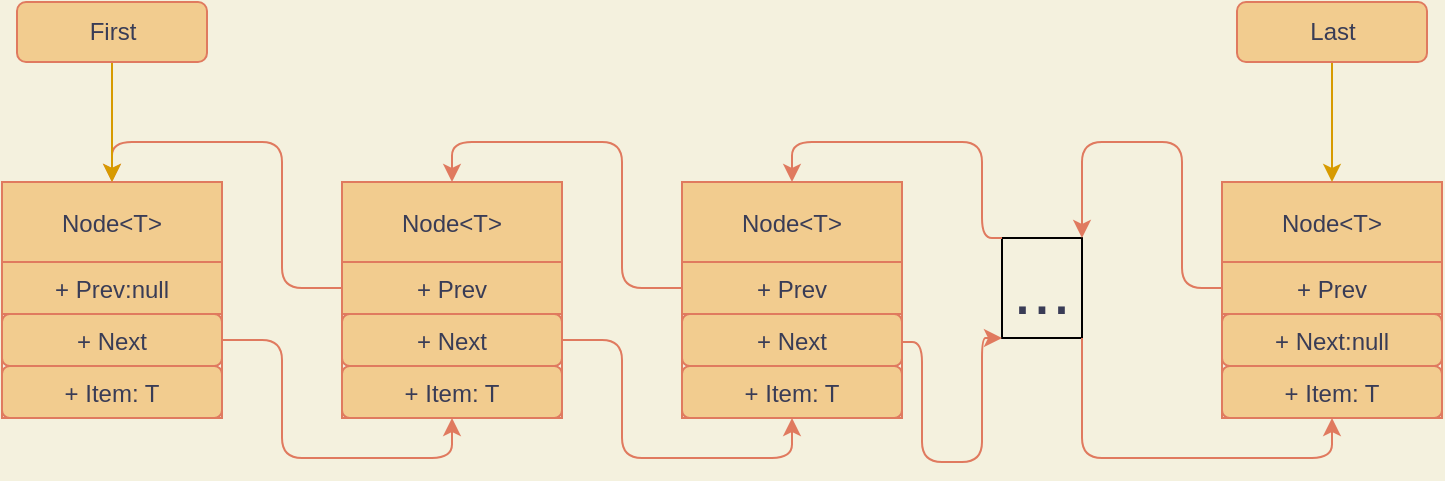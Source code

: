 <mxfile version="13.10.0" type="embed">
    <diagram id="svu7A4abwE1u3YDCmCy9" name="Page-1">
        <mxGraphModel dx="898" dy="624" grid="1" gridSize="10" guides="1" tooltips="1" connect="1" arrows="1" fold="1" page="1" pageScale="1" pageWidth="827" pageHeight="1169" background="#F4F1DE" math="0" shadow="0">
            <root>
                <mxCell id="0"/>
                <mxCell id="1" parent="0"/>
                <mxCell id="19" value="Node&lt;T&gt;" style="swimlane;fontStyle=0;childLayout=stackLayout;horizontal=1;startSize=40;fillColor=#F2CC8F;horizontalStack=0;resizeParent=1;resizeParentMax=0;resizeLast=0;collapsible=1;marginBottom=0;strokeColor=#E07A5F;sketch=0;fontColor=#393C56;" parent="1" vertex="1">
                    <mxGeometry x="50" y="210" width="110" height="118" as="geometry">
                        <mxRectangle x="50" y="210" width="80" height="40" as="alternateBounds"/>
                    </mxGeometry>
                </mxCell>
                <mxCell id="20" value="+ Prev:null" style="text;fillColor=#F2CC8F;align=center;verticalAlign=top;spacingLeft=4;spacingRight=4;overflow=hidden;rotatable=0;points=[[0,0.5],[1,0.5]];portConstraint=eastwest;strokeColor=#E07A5F;sketch=0;imageAspect=0;fontColor=#393C56;" parent="19" vertex="1">
                    <mxGeometry y="40" width="110" height="26" as="geometry"/>
                </mxCell>
                <mxCell id="21" value="+ Next" style="text;fillColor=#F2CC8F;align=center;verticalAlign=top;spacingLeft=4;spacingRight=4;overflow=hidden;rotatable=0;points=[[0,0.5],[1,0.5]];portConstraint=eastwest;strokeColor=#E07A5F;rounded=1;glass=0;sketch=0;imageAspect=0;perimeterSpacing=0;shadow=0;fontColor=#393C56;" parent="19" vertex="1">
                    <mxGeometry y="66" width="110" height="26" as="geometry"/>
                </mxCell>
                <mxCell id="22" value="+ Item: T" style="text;strokeColor=#E07A5F;fillColor=#F2CC8F;align=center;verticalAlign=top;spacingLeft=4;spacingRight=4;overflow=hidden;rotatable=0;points=[[0,0.5],[1,0.5]];portConstraint=eastwest;rounded=1;glass=0;sketch=0;imageAspect=0;fontColor=#393C56;" parent="19" vertex="1">
                    <mxGeometry y="92" width="110" height="26" as="geometry"/>
                </mxCell>
                <mxCell id="89" value="Node&lt;T&gt;" style="swimlane;fontStyle=0;childLayout=stackLayout;horizontal=1;startSize=40;fillColor=#F2CC8F;horizontalStack=0;resizeParent=1;resizeParentMax=0;resizeLast=0;collapsible=1;marginBottom=0;strokeColor=#E07A5F;sketch=0;fontColor=#393C56;" parent="1" vertex="1">
                    <mxGeometry x="220" y="210" width="110" height="118" as="geometry">
                        <mxRectangle x="220" y="210" width="80" height="40" as="alternateBounds"/>
                    </mxGeometry>
                </mxCell>
                <mxCell id="90" value="+ Prev" style="text;fillColor=#F2CC8F;align=center;verticalAlign=top;spacingLeft=4;spacingRight=4;overflow=hidden;rotatable=0;points=[[0,0.5],[1,0.5]];portConstraint=eastwest;strokeColor=#E07A5F;sketch=0;imageAspect=0;fontColor=#393C56;" parent="89" vertex="1">
                    <mxGeometry y="40" width="110" height="26" as="geometry"/>
                </mxCell>
                <mxCell id="91" value="+ Next" style="text;fillColor=#F2CC8F;align=center;verticalAlign=top;spacingLeft=4;spacingRight=4;overflow=hidden;rotatable=0;points=[[0,0.5],[1,0.5]];portConstraint=eastwest;strokeColor=#E07A5F;rounded=1;glass=0;sketch=0;imageAspect=0;fontColor=#393C56;" parent="89" vertex="1">
                    <mxGeometry y="66" width="110" height="26" as="geometry"/>
                </mxCell>
                <mxCell id="92" value="+ Item: T" style="text;strokeColor=#E07A5F;fillColor=#F2CC8F;align=center;verticalAlign=top;spacingLeft=4;spacingRight=4;overflow=hidden;rotatable=0;points=[[0,0.5],[1,0.5]];portConstraint=eastwest;rounded=1;glass=0;sketch=0;imageAspect=0;fontColor=#393C56;" parent="89" vertex="1">
                    <mxGeometry y="92" width="110" height="26" as="geometry"/>
                </mxCell>
                <mxCell id="93" style="edgeStyle=orthogonalEdgeStyle;rounded=1;sketch=0;orthogonalLoop=1;jettySize=auto;html=1;exitX=0;exitY=0.5;exitDx=0;exitDy=0;entryX=0.5;entryY=0;entryDx=0;entryDy=0;strokeColor=#E07A5F;fillColor=#F2CC8F;fontColor=#393C56;labelBackgroundColor=#F4F1DE;" parent="1" source="90" target="19" edge="1">
                    <mxGeometry relative="1" as="geometry"/>
                </mxCell>
                <mxCell id="94" style="edgeStyle=orthogonalEdgeStyle;rounded=1;sketch=0;orthogonalLoop=1;jettySize=auto;html=1;exitX=1;exitY=0.5;exitDx=0;exitDy=0;entryX=0.5;entryY=1;entryDx=0;entryDy=0;strokeColor=#E07A5F;fillColor=#F2CC8F;fontColor=#393C56;labelBackgroundColor=#F4F1DE;" parent="1" source="21" target="89" edge="1">
                    <mxGeometry relative="1" as="geometry"/>
                </mxCell>
                <mxCell id="95" value="Node&lt;T&gt;" style="swimlane;fontStyle=0;childLayout=stackLayout;horizontal=1;startSize=40;fillColor=#F2CC8F;horizontalStack=0;resizeParent=1;resizeParentMax=0;resizeLast=0;collapsible=1;marginBottom=0;strokeColor=#E07A5F;sketch=0;fontColor=#393C56;" parent="1" vertex="1">
                    <mxGeometry x="390" y="210" width="110" height="118" as="geometry">
                        <mxRectangle x="390" y="210" width="80" height="40" as="alternateBounds"/>
                    </mxGeometry>
                </mxCell>
                <mxCell id="96" value="+ Prev" style="text;fillColor=#F2CC8F;align=center;verticalAlign=top;spacingLeft=4;spacingRight=4;overflow=hidden;rotatable=0;points=[[0,0.5],[1,0.5]];portConstraint=eastwest;strokeColor=#E07A5F;sketch=0;imageAspect=0;fontColor=#393C56;" parent="95" vertex="1">
                    <mxGeometry y="40" width="110" height="26" as="geometry"/>
                </mxCell>
                <mxCell id="97" value="+ Next" style="text;fillColor=#F2CC8F;align=center;verticalAlign=top;spacingLeft=4;spacingRight=4;overflow=hidden;rotatable=0;points=[[0,0.5],[1,0.5]];portConstraint=eastwest;strokeColor=#E07A5F;rounded=1;glass=0;sketch=0;imageAspect=0;fontColor=#393C56;" parent="95" vertex="1">
                    <mxGeometry y="66" width="110" height="26" as="geometry"/>
                </mxCell>
                <mxCell id="98" value="+ Item: T" style="text;strokeColor=#E07A5F;fillColor=#F2CC8F;align=center;verticalAlign=top;spacingLeft=4;spacingRight=4;overflow=hidden;rotatable=0;points=[[0,0.5],[1,0.5]];portConstraint=eastwest;rounded=1;glass=0;sketch=0;imageAspect=0;fontColor=#393C56;" parent="95" vertex="1">
                    <mxGeometry y="92" width="110" height="26" as="geometry"/>
                </mxCell>
                <mxCell id="99" style="edgeStyle=orthogonalEdgeStyle;rounded=1;sketch=0;orthogonalLoop=1;jettySize=auto;html=1;entryX=0.5;entryY=0;entryDx=0;entryDy=0;strokeColor=#E07A5F;fillColor=#F2CC8F;fontColor=#393C56;labelBackgroundColor=#F4F1DE;" parent="1" source="96" target="89" edge="1">
                    <mxGeometry relative="1" as="geometry"/>
                </mxCell>
                <mxCell id="100" style="edgeStyle=orthogonalEdgeStyle;rounded=1;sketch=0;orthogonalLoop=1;jettySize=auto;html=1;exitX=1;exitY=0.5;exitDx=0;exitDy=0;entryX=0.5;entryY=1;entryDx=0;entryDy=0;strokeColor=#E07A5F;fillColor=#F2CC8F;fontColor=#393C56;labelBackgroundColor=#F4F1DE;" parent="1" source="91" target="95" edge="1">
                    <mxGeometry relative="1" as="geometry"/>
                </mxCell>
                <mxCell id="101" value="..." style="text;html=1;fillColor=none;align=center;verticalAlign=middle;whiteSpace=wrap;rounded=0;fontSize=35;fontColor=#393C56;strokeColor=#000000;" vertex="1" parent="1">
                    <mxGeometry x="550" y="238" width="40" height="50" as="geometry"/>
                </mxCell>
                <mxCell id="104" value="Node&lt;T&gt;" style="swimlane;fontStyle=0;childLayout=stackLayout;horizontal=1;startSize=40;fillColor=#F2CC8F;horizontalStack=0;resizeParent=1;resizeParentMax=0;resizeLast=0;collapsible=1;marginBottom=0;strokeColor=#E07A5F;sketch=0;fontColor=#393C56;" vertex="1" parent="1">
                    <mxGeometry x="660" y="210" width="110" height="118" as="geometry">
                        <mxRectangle x="50" y="210" width="80" height="40" as="alternateBounds"/>
                    </mxGeometry>
                </mxCell>
                <mxCell id="105" value="+ Prev" style="text;fillColor=#F2CC8F;align=center;verticalAlign=top;spacingLeft=4;spacingRight=4;overflow=hidden;rotatable=0;points=[[0,0.5],[1,0.5]];portConstraint=eastwest;strokeColor=#E07A5F;sketch=0;imageAspect=0;fontColor=#393C56;" vertex="1" parent="104">
                    <mxGeometry y="40" width="110" height="26" as="geometry"/>
                </mxCell>
                <mxCell id="106" value="+ Next:null" style="text;fillColor=#F2CC8F;align=center;verticalAlign=top;spacingLeft=4;spacingRight=4;overflow=hidden;rotatable=0;points=[[0,0.5],[1,0.5]];portConstraint=eastwest;strokeColor=#E07A5F;rounded=1;glass=0;sketch=0;imageAspect=0;perimeterSpacing=0;shadow=0;fontColor=#393C56;" vertex="1" parent="104">
                    <mxGeometry y="66" width="110" height="26" as="geometry"/>
                </mxCell>
                <mxCell id="107" value="+ Item: T" style="text;strokeColor=#E07A5F;fillColor=#F2CC8F;align=center;verticalAlign=top;spacingLeft=4;spacingRight=4;overflow=hidden;rotatable=0;points=[[0,0.5],[1,0.5]];portConstraint=eastwest;rounded=1;glass=0;sketch=0;imageAspect=0;fontColor=#393C56;" vertex="1" parent="104">
                    <mxGeometry y="92" width="110" height="26" as="geometry"/>
                </mxCell>
                <mxCell id="108" style="edgeStyle=orthogonalEdgeStyle;curved=0;rounded=1;sketch=0;orthogonalLoop=1;jettySize=auto;html=1;strokeColor=#E07A5F;fillColor=#F2CC8F;fontColor=#393C56;exitX=0;exitY=0.5;exitDx=0;exitDy=0;entryX=1;entryY=0;entryDx=0;entryDy=0;" edge="1" parent="1" source="105" target="101">
                    <mxGeometry relative="1" as="geometry">
                        <mxPoint x="590" y="250" as="targetPoint"/>
                        <Array as="points">
                            <mxPoint x="640" y="263"/>
                            <mxPoint x="640" y="190"/>
                            <mxPoint x="590" y="190"/>
                        </Array>
                    </mxGeometry>
                </mxCell>
                <mxCell id="110" style="edgeStyle=orthogonalEdgeStyle;curved=0;rounded=1;sketch=0;orthogonalLoop=1;jettySize=auto;html=1;entryX=0.5;entryY=0;entryDx=0;entryDy=0;strokeColor=#d79b00;fillColor=#ffe6cc;fontColor=#393C56;" edge="1" parent="1" source="109" target="19">
                    <mxGeometry relative="1" as="geometry"/>
                </mxCell>
                <mxCell id="109" value="First" style="rounded=1;whiteSpace=wrap;html=1;sketch=0;strokeColor=#E07A5F;fillColor=#F2CC8F;fontColor=#393C56;" vertex="1" parent="1">
                    <mxGeometry x="57.5" y="120" width="95" height="30" as="geometry"/>
                </mxCell>
                <mxCell id="111" style="edgeStyle=orthogonalEdgeStyle;curved=0;rounded=1;sketch=0;orthogonalLoop=1;jettySize=auto;html=1;entryX=0.5;entryY=0;entryDx=0;entryDy=0;strokeColor=#d79b00;fillColor=#ffe6cc;fontColor=#393C56;" edge="1" parent="1" source="112">
                    <mxGeometry relative="1" as="geometry">
                        <mxPoint x="715" y="210" as="targetPoint"/>
                    </mxGeometry>
                </mxCell>
                <mxCell id="112" value="Last" style="rounded=1;whiteSpace=wrap;html=1;sketch=0;strokeColor=#E07A5F;fillColor=#F2CC8F;fontColor=#393C56;" vertex="1" parent="1">
                    <mxGeometry x="667.5" y="120" width="95" height="30" as="geometry"/>
                </mxCell>
                <mxCell id="114" style="edgeStyle=orthogonalEdgeStyle;rounded=1;sketch=0;orthogonalLoop=1;jettySize=auto;html=1;entryX=0.5;entryY=1;entryDx=0;entryDy=0;strokeColor=#E07A5F;fillColor=#F2CC8F;fontColor=#393C56;labelBackgroundColor=#F4F1DE;exitX=1;exitY=1;exitDx=0;exitDy=0;" edge="1" parent="1" source="101" target="104">
                    <mxGeometry relative="1" as="geometry">
                        <mxPoint x="590" y="290" as="sourcePoint"/>
                        <mxPoint x="667.5" y="319" as="targetPoint"/>
                    </mxGeometry>
                </mxCell>
                <mxCell id="115" style="edgeStyle=orthogonalEdgeStyle;rounded=1;sketch=0;orthogonalLoop=1;jettySize=auto;html=1;entryX=0.5;entryY=0;entryDx=0;entryDy=0;strokeColor=#E07A5F;fillColor=#F2CC8F;fontColor=#393C56;labelBackgroundColor=#F4F1DE;exitX=0;exitY=0;exitDx=0;exitDy=0;" edge="1" parent="1" source="101" target="95">
                    <mxGeometry relative="1" as="geometry">
                        <mxPoint x="580" y="173" as="sourcePoint"/>
                        <mxPoint x="465" y="120" as="targetPoint"/>
                        <Array as="points">
                            <mxPoint x="540" y="190"/>
                            <mxPoint x="445" y="190"/>
                        </Array>
                    </mxGeometry>
                </mxCell>
                <mxCell id="116" style="edgeStyle=orthogonalEdgeStyle;rounded=1;sketch=0;orthogonalLoop=1;jettySize=auto;html=1;strokeColor=#E07A5F;fillColor=#F2CC8F;fontColor=#393C56;labelBackgroundColor=#F4F1DE;entryX=0;entryY=1;entryDx=0;entryDy=0;" edge="1" parent="1" target="101">
                    <mxGeometry relative="1" as="geometry">
                        <mxPoint x="500" y="290" as="sourcePoint"/>
                        <mxPoint x="540" y="280" as="targetPoint"/>
                        <Array as="points">
                            <mxPoint x="510" y="290"/>
                            <mxPoint x="510" y="350"/>
                            <mxPoint x="540" y="350"/>
                            <mxPoint x="540" y="288"/>
                        </Array>
                    </mxGeometry>
                </mxCell>
            </root>
        </mxGraphModel>
    </diagram>
</mxfile>